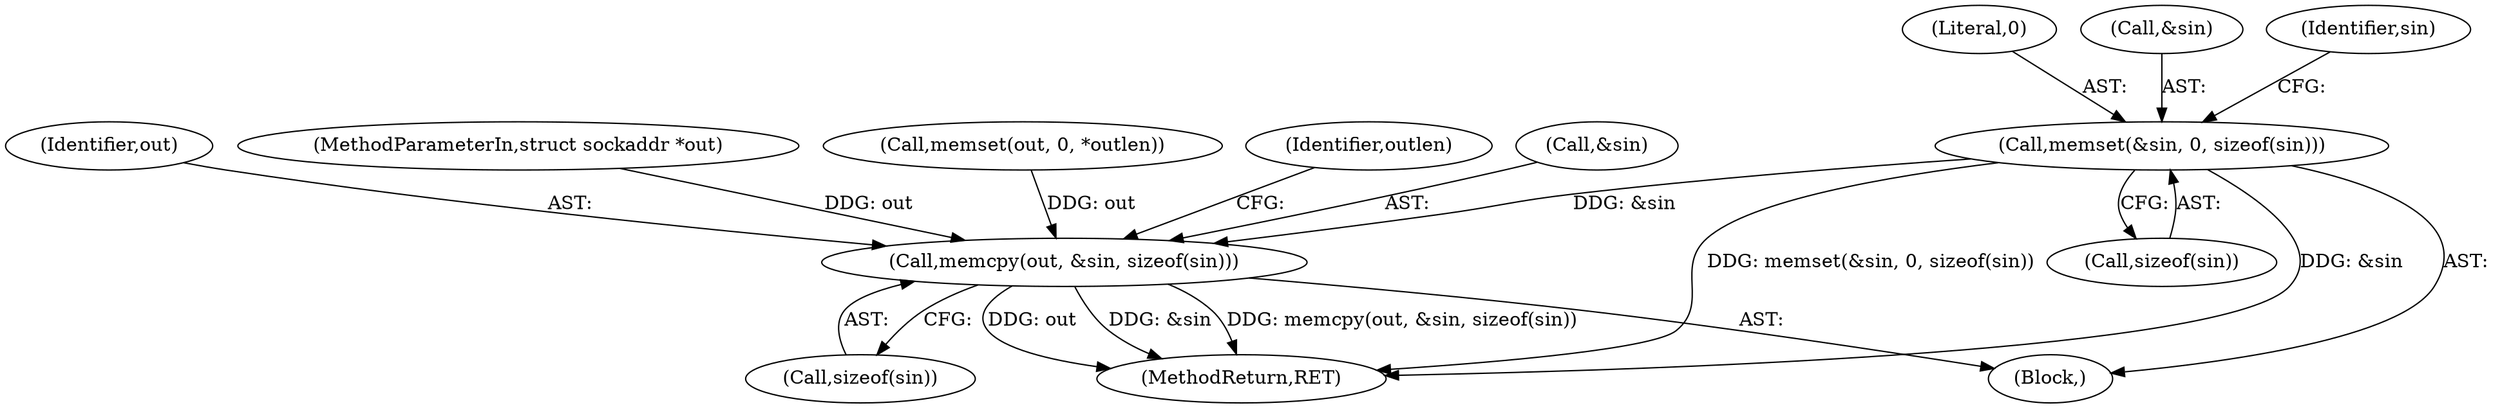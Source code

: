 digraph "0_libevent_329acc18a0768c21ba22522f01a5c7f46cacc4d5@API" {
"1000367" [label="(Call,memset(&sin, 0, sizeof(sin)))"];
"1000419" [label="(Call,memcpy(out, &sin, sizeof(sin)))"];
"1000370" [label="(Literal,0)"];
"1000371" [label="(Call,sizeof(sin))"];
"1000368" [label="(Call,&sin)"];
"1000367" [label="(Call,memset(&sin, 0, sizeof(sin)))"];
"1000420" [label="(Identifier,out)"];
"1000432" [label="(MethodReturn,RET)"];
"1000375" [label="(Identifier,sin)"];
"1000104" [label="(MethodParameterIn,struct sockaddr *out)"];
"1000414" [label="(Call,memset(out, 0, *outlen))"];
"1000419" [label="(Call,memcpy(out, &sin, sizeof(sin)))"];
"1000423" [label="(Call,sizeof(sin))"];
"1000427" [label="(Identifier,outlen)"];
"1000421" [label="(Call,&sin)"];
"1000365" [label="(Block,)"];
"1000367" -> "1000365"  [label="AST: "];
"1000367" -> "1000371"  [label="CFG: "];
"1000368" -> "1000367"  [label="AST: "];
"1000370" -> "1000367"  [label="AST: "];
"1000371" -> "1000367"  [label="AST: "];
"1000375" -> "1000367"  [label="CFG: "];
"1000367" -> "1000432"  [label="DDG: &sin"];
"1000367" -> "1000432"  [label="DDG: memset(&sin, 0, sizeof(sin))"];
"1000367" -> "1000419"  [label="DDG: &sin"];
"1000419" -> "1000365"  [label="AST: "];
"1000419" -> "1000423"  [label="CFG: "];
"1000420" -> "1000419"  [label="AST: "];
"1000421" -> "1000419"  [label="AST: "];
"1000423" -> "1000419"  [label="AST: "];
"1000427" -> "1000419"  [label="CFG: "];
"1000419" -> "1000432"  [label="DDG: out"];
"1000419" -> "1000432"  [label="DDG: &sin"];
"1000419" -> "1000432"  [label="DDG: memcpy(out, &sin, sizeof(sin))"];
"1000414" -> "1000419"  [label="DDG: out"];
"1000104" -> "1000419"  [label="DDG: out"];
}
